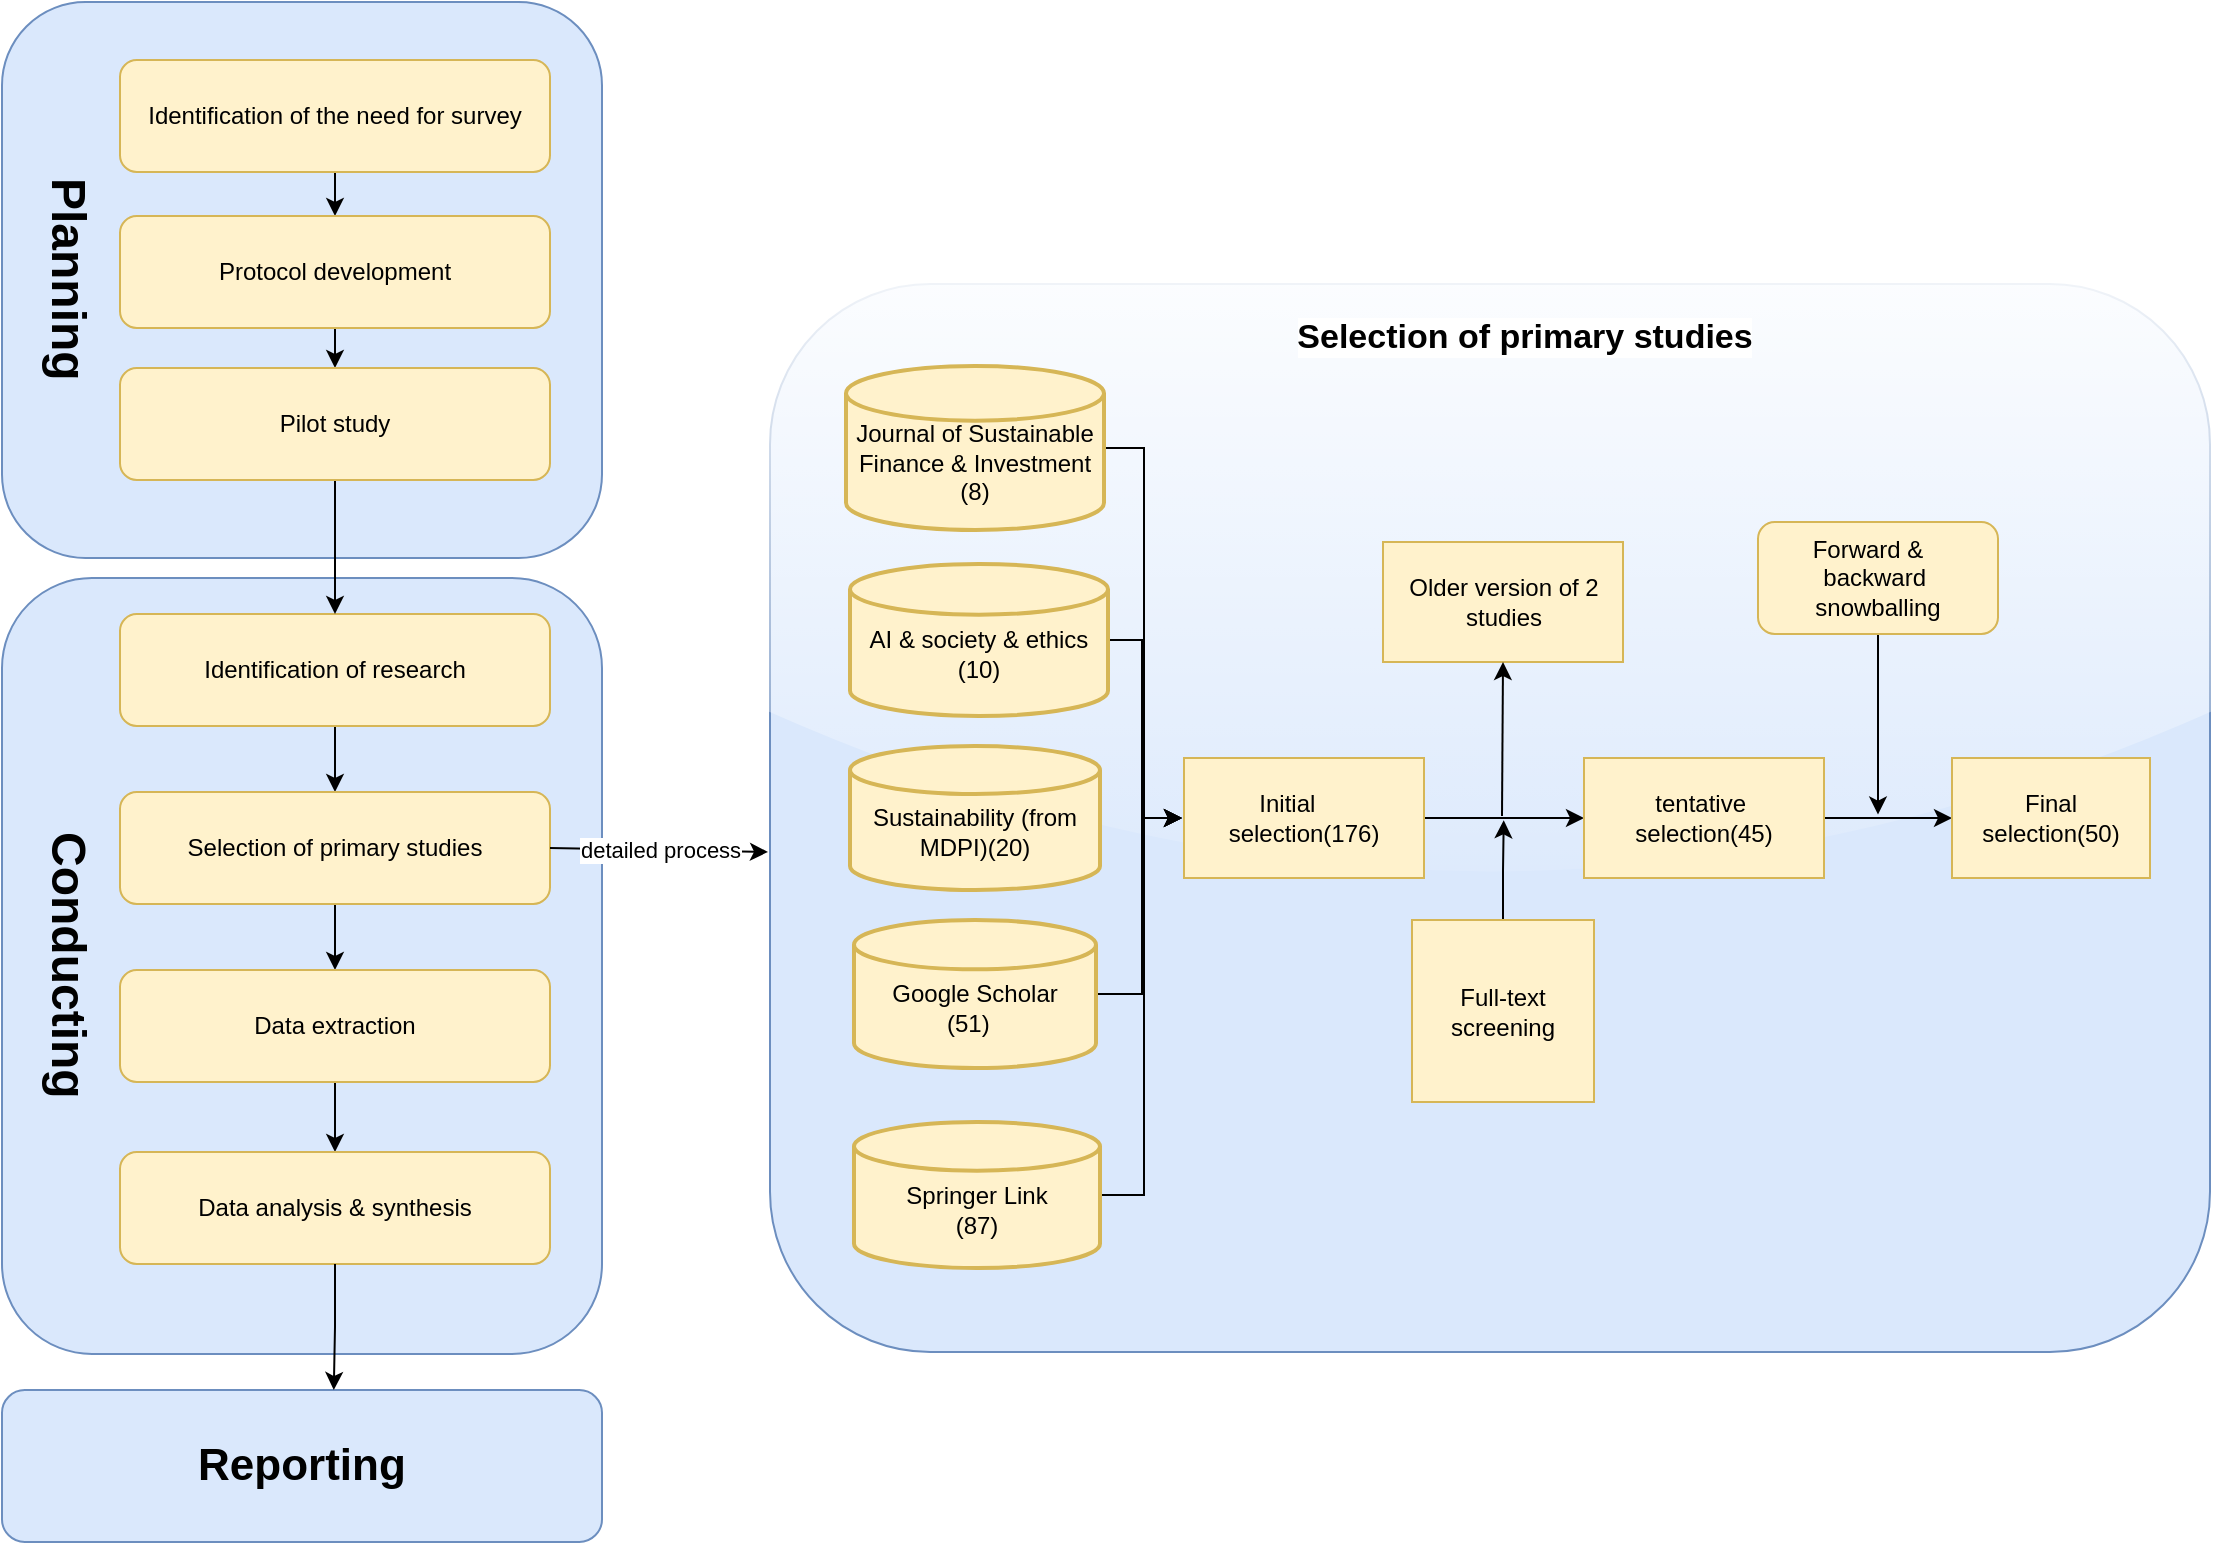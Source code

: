 <mxfile version="26.0.15">
  <diagram id="C5RBs43oDa-KdzZeNtuy" name="Page-1">
    <mxGraphModel dx="1434" dy="738" grid="0" gridSize="10" guides="1" tooltips="1" connect="1" arrows="1" fold="1" page="1" pageScale="1" pageWidth="827" pageHeight="1169" background="none" math="0" shadow="0">
      <root>
        <mxCell id="WIyWlLk6GJQsqaUBKTNV-0" />
        <mxCell id="WIyWlLk6GJQsqaUBKTNV-1" parent="WIyWlLk6GJQsqaUBKTNV-0" />
        <mxCell id="5mfjMf9R6jpQZcoLT1Og-1" value="&lt;h1&gt;Planning&lt;/h1&gt;" style="rounded=1;whiteSpace=wrap;html=1;fontStyle=1;labelBackgroundColor=none;shadow=0;direction=east;verticalAlign=middle;labelPosition=center;verticalLabelPosition=middle;align=left;textDirection=vertical-lr;spacingRight=0;spacingTop=0;flipH=1;container=1;flipV=0;fillColor=#dae8fc;strokeColor=#6c8ebf;" vertex="1" parent="WIyWlLk6GJQsqaUBKTNV-1">
          <mxGeometry x="96" y="223" width="300" height="278" as="geometry" />
        </mxCell>
        <mxCell id="5mfjMf9R6jpQZcoLT1Og-8" style="edgeStyle=orthogonalEdgeStyle;rounded=0;orthogonalLoop=1;jettySize=auto;html=1;exitX=0.5;exitY=1;exitDx=0;exitDy=0;entryX=0.5;entryY=0;entryDx=0;entryDy=0;" edge="1" parent="WIyWlLk6GJQsqaUBKTNV-1" source="5mfjMf9R6jpQZcoLT1Og-3" target="5mfjMf9R6jpQZcoLT1Og-6">
          <mxGeometry relative="1" as="geometry" />
        </mxCell>
        <mxCell id="5mfjMf9R6jpQZcoLT1Og-3" value="Identification of the need for survey" style="rounded=1;whiteSpace=wrap;html=1;labelBackgroundColor=none;fillColor=#fff2cc;strokeColor=#d6b656;labelBorderColor=none;" vertex="1" parent="WIyWlLk6GJQsqaUBKTNV-1">
          <mxGeometry x="155" y="252" width="215" height="56" as="geometry" />
        </mxCell>
        <mxCell id="5mfjMf9R6jpQZcoLT1Og-9" style="edgeStyle=orthogonalEdgeStyle;rounded=0;orthogonalLoop=1;jettySize=auto;html=1;exitX=0.5;exitY=1;exitDx=0;exitDy=0;entryX=0.5;entryY=0;entryDx=0;entryDy=0;" edge="1" parent="WIyWlLk6GJQsqaUBKTNV-1" source="5mfjMf9R6jpQZcoLT1Og-6" target="5mfjMf9R6jpQZcoLT1Og-7">
          <mxGeometry relative="1" as="geometry" />
        </mxCell>
        <mxCell id="5mfjMf9R6jpQZcoLT1Og-6" value="Protocol development" style="rounded=1;whiteSpace=wrap;html=1;fillColor=#fff2cc;strokeColor=#d6b656;" vertex="1" parent="WIyWlLk6GJQsqaUBKTNV-1">
          <mxGeometry x="155" y="330" width="215" height="56" as="geometry" />
        </mxCell>
        <mxCell id="5mfjMf9R6jpQZcoLT1Og-10" value="&lt;h1&gt;Conducting&lt;/h1&gt;" style="rounded=1;whiteSpace=wrap;html=1;fontStyle=1;labelBackgroundColor=none;shadow=0;direction=east;verticalAlign=middle;labelPosition=center;verticalLabelPosition=middle;align=left;textDirection=vertical-lr;spacingRight=0;spacingTop=0;flipH=1;container=1;flipV=0;fillColor=#dae8fc;strokeColor=#6c8ebf;" vertex="1" parent="WIyWlLk6GJQsqaUBKTNV-1">
          <mxGeometry x="96" y="511" width="300" height="388" as="geometry" />
        </mxCell>
        <mxCell id="5mfjMf9R6jpQZcoLT1Og-19" style="edgeStyle=orthogonalEdgeStyle;rounded=0;orthogonalLoop=1;jettySize=auto;html=1;exitX=0.5;exitY=1;exitDx=0;exitDy=0;entryX=0.5;entryY=0;entryDx=0;entryDy=0;" edge="1" parent="5mfjMf9R6jpQZcoLT1Og-10" source="5mfjMf9R6jpQZcoLT1Og-11" target="5mfjMf9R6jpQZcoLT1Og-12">
          <mxGeometry relative="1" as="geometry" />
        </mxCell>
        <mxCell id="5mfjMf9R6jpQZcoLT1Og-11" value="Identification of research" style="rounded=1;whiteSpace=wrap;html=1;labelBackgroundColor=none;labelBorderColor=none;fillColor=#fff2cc;strokeColor=#d6b656;" vertex="1" parent="5mfjMf9R6jpQZcoLT1Og-10">
          <mxGeometry x="59" y="18" width="215" height="56" as="geometry" />
        </mxCell>
        <mxCell id="5mfjMf9R6jpQZcoLT1Og-20" style="edgeStyle=orthogonalEdgeStyle;rounded=0;orthogonalLoop=1;jettySize=auto;html=1;exitX=0.5;exitY=1;exitDx=0;exitDy=0;entryX=0.5;entryY=0;entryDx=0;entryDy=0;" edge="1" parent="5mfjMf9R6jpQZcoLT1Og-10" source="5mfjMf9R6jpQZcoLT1Og-12" target="5mfjMf9R6jpQZcoLT1Og-14">
          <mxGeometry relative="1" as="geometry" />
        </mxCell>
        <mxCell id="5mfjMf9R6jpQZcoLT1Og-12" value="Selection of primary studies" style="rounded=1;whiteSpace=wrap;html=1;fillColor=#fff2cc;strokeColor=#d6b656;" vertex="1" parent="5mfjMf9R6jpQZcoLT1Og-10">
          <mxGeometry x="59" y="107" width="215" height="56" as="geometry" />
        </mxCell>
        <mxCell id="5mfjMf9R6jpQZcoLT1Og-21" style="edgeStyle=orthogonalEdgeStyle;rounded=0;orthogonalLoop=1;jettySize=auto;html=1;exitX=0.5;exitY=1;exitDx=0;exitDy=0;entryX=0.5;entryY=0;entryDx=0;entryDy=0;" edge="1" parent="5mfjMf9R6jpQZcoLT1Og-10" source="5mfjMf9R6jpQZcoLT1Og-14" target="5mfjMf9R6jpQZcoLT1Og-15">
          <mxGeometry relative="1" as="geometry" />
        </mxCell>
        <mxCell id="5mfjMf9R6jpQZcoLT1Og-14" value="Data extraction" style="rounded=1;whiteSpace=wrap;html=1;fillColor=#fff2cc;strokeColor=#d6b656;" vertex="1" parent="5mfjMf9R6jpQZcoLT1Og-10">
          <mxGeometry x="59" y="196" width="215" height="56" as="geometry" />
        </mxCell>
        <mxCell id="5mfjMf9R6jpQZcoLT1Og-15" value="Data analysis &amp;amp; synthesis" style="rounded=1;whiteSpace=wrap;html=1;fillColor=#fff2cc;strokeColor=#d6b656;" vertex="1" parent="5mfjMf9R6jpQZcoLT1Og-10">
          <mxGeometry x="59" y="287" width="215" height="56" as="geometry" />
        </mxCell>
        <mxCell id="5mfjMf9R6jpQZcoLT1Og-29" value="" style="endArrow=classic;html=1;rounded=0;" edge="1" parent="5mfjMf9R6jpQZcoLT1Og-10">
          <mxGeometry relative="1" as="geometry">
            <mxPoint x="274" y="135" as="sourcePoint" />
            <mxPoint x="383" y="137" as="targetPoint" />
          </mxGeometry>
        </mxCell>
        <mxCell id="5mfjMf9R6jpQZcoLT1Og-30" value="detailed process" style="edgeLabel;resizable=0;html=1;;align=center;verticalAlign=middle;" connectable="0" vertex="1" parent="5mfjMf9R6jpQZcoLT1Og-29">
          <mxGeometry relative="1" as="geometry" />
        </mxCell>
        <mxCell id="5mfjMf9R6jpQZcoLT1Og-22" style="edgeStyle=orthogonalEdgeStyle;rounded=0;orthogonalLoop=1;jettySize=auto;html=1;exitX=0.5;exitY=1;exitDx=0;exitDy=0;entryX=0.5;entryY=0;entryDx=0;entryDy=0;" edge="1" parent="WIyWlLk6GJQsqaUBKTNV-1" source="5mfjMf9R6jpQZcoLT1Og-7" target="5mfjMf9R6jpQZcoLT1Og-11">
          <mxGeometry relative="1" as="geometry" />
        </mxCell>
        <mxCell id="5mfjMf9R6jpQZcoLT1Og-7" value="Pilot study" style="rounded=1;whiteSpace=wrap;html=1;fillColor=#fff2cc;strokeColor=#d6b656;" vertex="1" parent="WIyWlLk6GJQsqaUBKTNV-1">
          <mxGeometry x="155" y="406" width="215" height="56" as="geometry" />
        </mxCell>
        <mxCell id="5mfjMf9R6jpQZcoLT1Og-17" value="&lt;b&gt;&lt;font style=&quot;font-size: 22px;&quot;&gt;Reporting&lt;/font&gt;&lt;/b&gt;" style="rounded=1;whiteSpace=wrap;html=1;fillColor=#dae8fc;strokeColor=#6c8ebf;" vertex="1" parent="WIyWlLk6GJQsqaUBKTNV-1">
          <mxGeometry x="96" y="917" width="300" height="76" as="geometry" />
        </mxCell>
        <mxCell id="5mfjMf9R6jpQZcoLT1Og-23" style="edgeStyle=orthogonalEdgeStyle;rounded=0;orthogonalLoop=1;jettySize=auto;html=1;exitX=0.5;exitY=1;exitDx=0;exitDy=0;entryX=0.553;entryY=0;entryDx=0;entryDy=0;entryPerimeter=0;" edge="1" parent="WIyWlLk6GJQsqaUBKTNV-1" source="5mfjMf9R6jpQZcoLT1Og-15" target="5mfjMf9R6jpQZcoLT1Og-17">
          <mxGeometry relative="1" as="geometry" />
        </mxCell>
        <mxCell id="5mfjMf9R6jpQZcoLT1Og-31" value="&lt;span&gt;&lt;font style=&quot;font-size: 17px;&quot;&gt;&lt;b&gt;Selection of primary studies&lt;/b&gt;&lt;/font&gt;&lt;/span&gt;" style="rounded=1;whiteSpace=wrap;html=1;align=center;glass=1;verticalAlign=top;spacingLeft=35;spacingTop=10;labelBackgroundColor=default;fillColor=#dae8fc;strokeColor=#6c8ebf;" vertex="1" parent="WIyWlLk6GJQsqaUBKTNV-1">
          <mxGeometry x="480" y="364" width="720" height="534" as="geometry" />
        </mxCell>
        <mxCell id="5mfjMf9R6jpQZcoLT1Og-49" style="edgeStyle=orthogonalEdgeStyle;rounded=0;orthogonalLoop=1;jettySize=auto;html=1;exitX=1;exitY=0.5;exitDx=0;exitDy=0;exitPerimeter=0;entryX=0;entryY=0.5;entryDx=0;entryDy=0;" edge="1" parent="WIyWlLk6GJQsqaUBKTNV-1" source="5mfjMf9R6jpQZcoLT1Og-32">
          <mxGeometry relative="1" as="geometry">
            <mxPoint x="686" y="631" as="targetPoint" />
            <Array as="points">
              <mxPoint x="666" y="719" />
              <mxPoint x="666" y="631" />
            </Array>
          </mxGeometry>
        </mxCell>
        <mxCell id="5mfjMf9R6jpQZcoLT1Og-32" value="&lt;div&gt;&lt;br&gt;&lt;/div&gt;Google Scholar&lt;br&gt;(51)&amp;nbsp;&amp;nbsp;" style="strokeWidth=2;html=1;shape=mxgraph.flowchart.database;whiteSpace=wrap;fillColor=#fff2cc;strokeColor=#d6b656;" vertex="1" parent="WIyWlLk6GJQsqaUBKTNV-1">
          <mxGeometry x="522" y="682" width="121" height="74" as="geometry" />
        </mxCell>
        <mxCell id="5mfjMf9R6jpQZcoLT1Og-51" style="edgeStyle=orthogonalEdgeStyle;rounded=0;orthogonalLoop=1;jettySize=auto;html=1;exitX=1;exitY=0.5;exitDx=0;exitDy=0;exitPerimeter=0;entryX=0;entryY=0.5;entryDx=0;entryDy=0;" edge="1" parent="WIyWlLk6GJQsqaUBKTNV-1" source="5mfjMf9R6jpQZcoLT1Og-33">
          <mxGeometry relative="1" as="geometry">
            <mxPoint x="686" y="631" as="targetPoint" />
            <Array as="points">
              <mxPoint x="667" y="820" />
              <mxPoint x="667" y="631" />
            </Array>
          </mxGeometry>
        </mxCell>
        <mxCell id="5mfjMf9R6jpQZcoLT1Og-33" value="&lt;div&gt;&lt;br&gt;&lt;/div&gt;Springer Link&lt;br&gt;(87)" style="strokeWidth=2;html=1;shape=mxgraph.flowchart.database;whiteSpace=wrap;fillColor=#fff2cc;strokeColor=#d6b656;" vertex="1" parent="WIyWlLk6GJQsqaUBKTNV-1">
          <mxGeometry x="522" y="783" width="123" height="73" as="geometry" />
        </mxCell>
        <mxCell id="5mfjMf9R6jpQZcoLT1Og-47" style="edgeStyle=orthogonalEdgeStyle;rounded=0;orthogonalLoop=1;jettySize=auto;html=1;exitX=1;exitY=0.5;exitDx=0;exitDy=0;exitPerimeter=0;entryX=0;entryY=0.5;entryDx=0;entryDy=0;" edge="1" parent="WIyWlLk6GJQsqaUBKTNV-1" source="5mfjMf9R6jpQZcoLT1Og-34">
          <mxGeometry relative="1" as="geometry">
            <mxPoint x="686" y="631" as="targetPoint" />
            <Array as="points">
              <mxPoint x="667" y="446" />
              <mxPoint x="667" y="631" />
            </Array>
          </mxGeometry>
        </mxCell>
        <mxCell id="5mfjMf9R6jpQZcoLT1Og-34" value="&lt;div&gt;&lt;br&gt;&lt;/div&gt;Journal of Sustainable Finance &amp;amp; Investment&lt;div&gt;(8)&lt;/div&gt;" style="strokeWidth=2;html=1;shape=mxgraph.flowchart.database;whiteSpace=wrap;fillColor=#fff2cc;strokeColor=#d6b656;" vertex="1" parent="WIyWlLk6GJQsqaUBKTNV-1">
          <mxGeometry x="518" y="405" width="129" height="82" as="geometry" />
        </mxCell>
        <mxCell id="5mfjMf9R6jpQZcoLT1Og-35" value="&lt;div&gt;&lt;br&gt;&lt;/div&gt;Sustainability (from MDPI)(20)" style="strokeWidth=2;html=1;shape=mxgraph.flowchart.database;whiteSpace=wrap;fillColor=#fff2cc;strokeColor=#d6b656;" vertex="1" parent="WIyWlLk6GJQsqaUBKTNV-1">
          <mxGeometry x="520" y="595" width="125" height="72" as="geometry" />
        </mxCell>
        <mxCell id="5mfjMf9R6jpQZcoLT1Og-48" style="edgeStyle=orthogonalEdgeStyle;rounded=0;orthogonalLoop=1;jettySize=auto;html=1;exitX=1;exitY=0.5;exitDx=0;exitDy=0;exitPerimeter=0;entryX=0;entryY=0.5;entryDx=0;entryDy=0;" edge="1" parent="WIyWlLk6GJQsqaUBKTNV-1" source="5mfjMf9R6jpQZcoLT1Og-37">
          <mxGeometry relative="1" as="geometry">
            <mxPoint x="686" y="631" as="targetPoint" />
            <Array as="points">
              <mxPoint x="666" y="542" />
              <mxPoint x="666" y="631" />
            </Array>
          </mxGeometry>
        </mxCell>
        <mxCell id="5mfjMf9R6jpQZcoLT1Og-37" value="&lt;div&gt;&lt;br&gt;&lt;/div&gt;AI &amp;amp; society &amp;amp; ethics (10)" style="strokeWidth=2;html=1;shape=mxgraph.flowchart.database;whiteSpace=wrap;fillColor=#fff2cc;strokeColor=#d6b656;" vertex="1" parent="WIyWlLk6GJQsqaUBKTNV-1">
          <mxGeometry x="520" y="504" width="129" height="76" as="geometry" />
        </mxCell>
        <mxCell id="5mfjMf9R6jpQZcoLT1Og-40" style="edgeStyle=orthogonalEdgeStyle;rounded=0;orthogonalLoop=1;jettySize=auto;html=1;exitX=0.5;exitY=1;exitDx=0;exitDy=0;" edge="1" parent="WIyWlLk6GJQsqaUBKTNV-1" source="5mfjMf9R6jpQZcoLT1Og-31" target="5mfjMf9R6jpQZcoLT1Og-31">
          <mxGeometry relative="1" as="geometry" />
        </mxCell>
        <mxCell id="5mfjMf9R6jpQZcoLT1Og-55" style="edgeStyle=orthogonalEdgeStyle;rounded=0;orthogonalLoop=1;jettySize=auto;html=1;exitX=1;exitY=0.5;exitDx=0;exitDy=0;entryX=0;entryY=0.5;entryDx=0;entryDy=0;" edge="1" parent="WIyWlLk6GJQsqaUBKTNV-1" source="5mfjMf9R6jpQZcoLT1Og-42" target="5mfjMf9R6jpQZcoLT1Og-43">
          <mxGeometry relative="1" as="geometry" />
        </mxCell>
        <mxCell id="5mfjMf9R6jpQZcoLT1Og-42" value="Initial&amp;nbsp; &amp;nbsp; &amp;nbsp; selection(176)" style="rounded=0;whiteSpace=wrap;html=1;fillColor=#fff2cc;strokeColor=#d6b656;" vertex="1" parent="WIyWlLk6GJQsqaUBKTNV-1">
          <mxGeometry x="687" y="601" width="120" height="60" as="geometry" />
        </mxCell>
        <mxCell id="5mfjMf9R6jpQZcoLT1Og-56" style="edgeStyle=orthogonalEdgeStyle;rounded=0;orthogonalLoop=1;jettySize=auto;html=1;exitX=1;exitY=0.5;exitDx=0;exitDy=0;entryX=0;entryY=0.5;entryDx=0;entryDy=0;" edge="1" parent="WIyWlLk6GJQsqaUBKTNV-1" source="5mfjMf9R6jpQZcoLT1Og-43" target="5mfjMf9R6jpQZcoLT1Og-46">
          <mxGeometry relative="1" as="geometry" />
        </mxCell>
        <mxCell id="5mfjMf9R6jpQZcoLT1Og-43" value="tentative&amp;nbsp; selection(45)" style="rounded=0;whiteSpace=wrap;html=1;fillColor=#fff2cc;strokeColor=#d6b656;" vertex="1" parent="WIyWlLk6GJQsqaUBKTNV-1">
          <mxGeometry x="887" y="601" width="120" height="60" as="geometry" />
        </mxCell>
        <mxCell id="5mfjMf9R6jpQZcoLT1Og-46" value="Final selection(50)" style="rounded=0;whiteSpace=wrap;html=1;fillColor=#fff2cc;strokeColor=#d6b656;" vertex="1" parent="WIyWlLk6GJQsqaUBKTNV-1">
          <mxGeometry x="1071" y="601" width="99" height="60" as="geometry" />
        </mxCell>
        <mxCell id="5mfjMf9R6jpQZcoLT1Og-60" value="Older version of 2 studies" style="rounded=0;whiteSpace=wrap;html=1;fillColor=#fff2cc;strokeColor=#d6b656;" vertex="1" parent="WIyWlLk6GJQsqaUBKTNV-1">
          <mxGeometry x="786.5" y="493" width="120" height="60" as="geometry" />
        </mxCell>
        <mxCell id="5mfjMf9R6jpQZcoLT1Og-77" style="edgeStyle=orthogonalEdgeStyle;rounded=0;orthogonalLoop=1;jettySize=auto;html=1;exitX=0.5;exitY=0;exitDx=0;exitDy=0;" edge="1" parent="WIyWlLk6GJQsqaUBKTNV-1" source="5mfjMf9R6jpQZcoLT1Og-62">
          <mxGeometry relative="1" as="geometry">
            <mxPoint x="846.857" y="632.143" as="targetPoint" />
          </mxGeometry>
        </mxCell>
        <mxCell id="5mfjMf9R6jpQZcoLT1Og-62" value="Full-text screening" style="whiteSpace=wrap;html=1;aspect=fixed;fillColor=#fff2cc;strokeColor=#d6b656;" vertex="1" parent="WIyWlLk6GJQsqaUBKTNV-1">
          <mxGeometry x="801" y="682" width="91" height="91" as="geometry" />
        </mxCell>
        <mxCell id="5mfjMf9R6jpQZcoLT1Og-70" style="edgeStyle=orthogonalEdgeStyle;rounded=0;orthogonalLoop=1;jettySize=auto;html=1;" edge="1" parent="WIyWlLk6GJQsqaUBKTNV-1" source="5mfjMf9R6jpQZcoLT1Og-66">
          <mxGeometry relative="1" as="geometry">
            <mxPoint x="1034" y="629.286" as="targetPoint" />
          </mxGeometry>
        </mxCell>
        <mxCell id="5mfjMf9R6jpQZcoLT1Og-66" value="Forward &amp;amp;&amp;nbsp; &amp;nbsp; backward&amp;nbsp; snowballing" style="rounded=1;whiteSpace=wrap;html=1;fillColor=#fff2cc;strokeColor=#d6b656;" vertex="1" parent="WIyWlLk6GJQsqaUBKTNV-1">
          <mxGeometry x="974" y="483" width="120" height="56" as="geometry" />
        </mxCell>
        <mxCell id="5mfjMf9R6jpQZcoLT1Og-78" value="" style="endArrow=classic;html=1;rounded=0;entryX=0.5;entryY=1;entryDx=0;entryDy=0;" edge="1" parent="WIyWlLk6GJQsqaUBKTNV-1" target="5mfjMf9R6jpQZcoLT1Og-60">
          <mxGeometry width="50" height="50" relative="1" as="geometry">
            <mxPoint x="846" y="630" as="sourcePoint" />
            <mxPoint x="896" y="580" as="targetPoint" />
          </mxGeometry>
        </mxCell>
      </root>
    </mxGraphModel>
  </diagram>
</mxfile>
